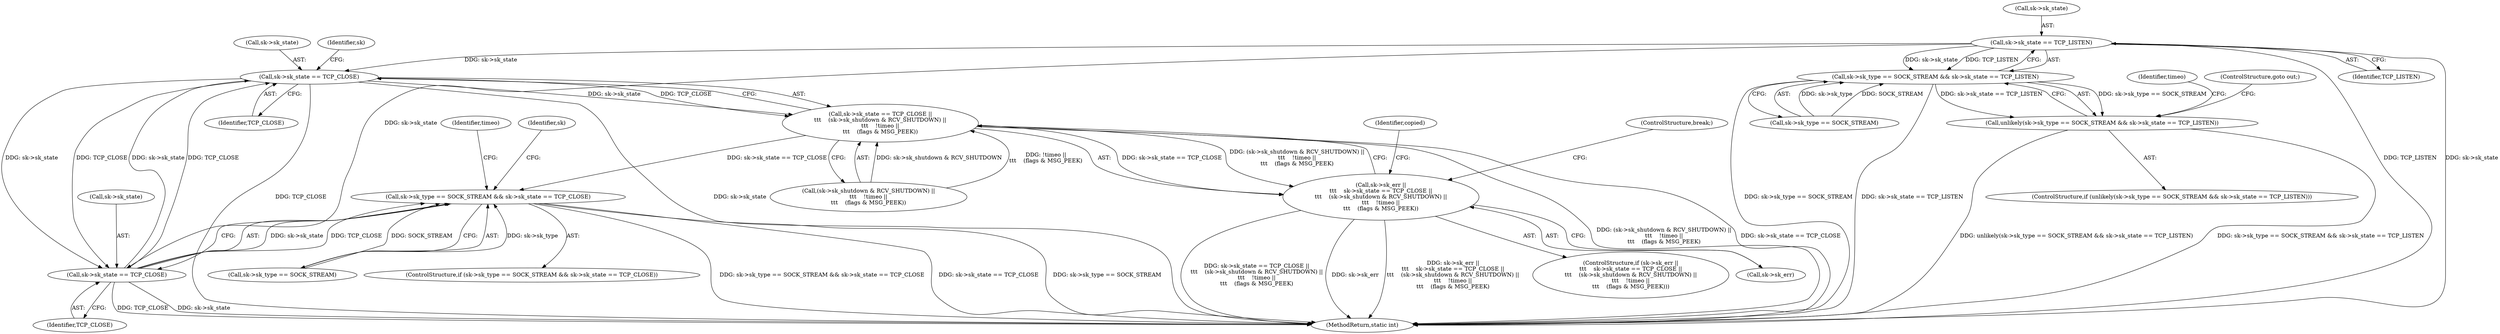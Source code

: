 digraph "0_linux_f3d3342602f8bcbf37d7c46641cb9bca7618eb1c_21@pointer" {
"1000173" [label="(Call,sk->sk_state == TCP_LISTEN)"];
"1000167" [label="(Call,sk->sk_type == SOCK_STREAM && sk->sk_state == TCP_LISTEN)"];
"1000166" [label="(Call,unlikely(sk->sk_type == SOCK_STREAM && sk->sk_state == TCP_LISTEN))"];
"1000270" [label="(Call,sk->sk_state == TCP_CLOSE)"];
"1000269" [label="(Call,sk->sk_state == TCP_CLOSE ||\n\t\t\t    (sk->sk_shutdown & RCV_SHUTDOWN) ||\n\t\t\t    !timeo ||\n\t\t\t    (flags & MSG_PEEK))"];
"1000265" [label="(Call,sk->sk_err ||\n\t\t\t    sk->sk_state == TCP_CLOSE ||\n\t\t\t    (sk->sk_shutdown & RCV_SHUTDOWN) ||\n\t\t\t    !timeo ||\n\t\t\t    (flags & MSG_PEEK))"];
"1000313" [label="(Call,sk->sk_type == SOCK_STREAM && sk->sk_state == TCP_CLOSE)"];
"1000319" [label="(Call,sk->sk_state == TCP_CLOSE)"];
"1000320" [label="(Call,sk->sk_state)"];
"1000180" [label="(Identifier,timeo)"];
"1000323" [label="(Identifier,TCP_CLOSE)"];
"1000314" [label="(Call,sk->sk_type == SOCK_STREAM)"];
"1000553" [label="(MethodReturn,static int)"];
"1000168" [label="(Call,sk->sk_type == SOCK_STREAM)"];
"1000348" [label="(Identifier,copied)"];
"1000265" [label="(Call,sk->sk_err ||\n\t\t\t    sk->sk_state == TCP_CLOSE ||\n\t\t\t    (sk->sk_shutdown & RCV_SHUTDOWN) ||\n\t\t\t    !timeo ||\n\t\t\t    (flags & MSG_PEEK))"];
"1000173" [label="(Call,sk->sk_state == TCP_LISTEN)"];
"1000319" [label="(Call,sk->sk_state == TCP_CLOSE)"];
"1000312" [label="(ControlStructure,if (sk->sk_type == SOCK_STREAM && sk->sk_state == TCP_CLOSE))"];
"1000266" [label="(Call,sk->sk_err)"];
"1000177" [label="(Identifier,TCP_LISTEN)"];
"1000270" [label="(Call,sk->sk_state == TCP_CLOSE)"];
"1000174" [label="(Call,sk->sk_state)"];
"1000275" [label="(Call,(sk->sk_shutdown & RCV_SHUTDOWN) ||\n\t\t\t    !timeo ||\n\t\t\t    (flags & MSG_PEEK))"];
"1000165" [label="(ControlStructure,if (unlikely(sk->sk_type == SOCK_STREAM && sk->sk_state == TCP_LISTEN)))"];
"1000274" [label="(Identifier,TCP_CLOSE)"];
"1000287" [label="(ControlStructure,break;)"];
"1000313" [label="(Call,sk->sk_type == SOCK_STREAM && sk->sk_state == TCP_CLOSE)"];
"1000339" [label="(Identifier,timeo)"];
"1000271" [label="(Call,sk->sk_state)"];
"1000178" [label="(ControlStructure,goto out;)"];
"1000167" [label="(Call,sk->sk_type == SOCK_STREAM && sk->sk_state == TCP_LISTEN)"];
"1000328" [label="(Identifier,sk)"];
"1000269" [label="(Call,sk->sk_state == TCP_CLOSE ||\n\t\t\t    (sk->sk_shutdown & RCV_SHUTDOWN) ||\n\t\t\t    !timeo ||\n\t\t\t    (flags & MSG_PEEK))"];
"1000264" [label="(ControlStructure,if (sk->sk_err ||\n\t\t\t    sk->sk_state == TCP_CLOSE ||\n\t\t\t    (sk->sk_shutdown & RCV_SHUTDOWN) ||\n\t\t\t    !timeo ||\n\t\t\t    (flags & MSG_PEEK)))"];
"1000278" [label="(Identifier,sk)"];
"1000166" [label="(Call,unlikely(sk->sk_type == SOCK_STREAM && sk->sk_state == TCP_LISTEN))"];
"1000173" -> "1000167"  [label="AST: "];
"1000173" -> "1000177"  [label="CFG: "];
"1000174" -> "1000173"  [label="AST: "];
"1000177" -> "1000173"  [label="AST: "];
"1000167" -> "1000173"  [label="CFG: "];
"1000173" -> "1000553"  [label="DDG: TCP_LISTEN"];
"1000173" -> "1000553"  [label="DDG: sk->sk_state"];
"1000173" -> "1000167"  [label="DDG: sk->sk_state"];
"1000173" -> "1000167"  [label="DDG: TCP_LISTEN"];
"1000173" -> "1000270"  [label="DDG: sk->sk_state"];
"1000173" -> "1000319"  [label="DDG: sk->sk_state"];
"1000167" -> "1000166"  [label="AST: "];
"1000167" -> "1000168"  [label="CFG: "];
"1000168" -> "1000167"  [label="AST: "];
"1000166" -> "1000167"  [label="CFG: "];
"1000167" -> "1000553"  [label="DDG: sk->sk_type == SOCK_STREAM"];
"1000167" -> "1000553"  [label="DDG: sk->sk_state == TCP_LISTEN"];
"1000167" -> "1000166"  [label="DDG: sk->sk_type == SOCK_STREAM"];
"1000167" -> "1000166"  [label="DDG: sk->sk_state == TCP_LISTEN"];
"1000168" -> "1000167"  [label="DDG: sk->sk_type"];
"1000168" -> "1000167"  [label="DDG: SOCK_STREAM"];
"1000166" -> "1000165"  [label="AST: "];
"1000178" -> "1000166"  [label="CFG: "];
"1000180" -> "1000166"  [label="CFG: "];
"1000166" -> "1000553"  [label="DDG: unlikely(sk->sk_type == SOCK_STREAM && sk->sk_state == TCP_LISTEN)"];
"1000166" -> "1000553"  [label="DDG: sk->sk_type == SOCK_STREAM && sk->sk_state == TCP_LISTEN"];
"1000270" -> "1000269"  [label="AST: "];
"1000270" -> "1000274"  [label="CFG: "];
"1000271" -> "1000270"  [label="AST: "];
"1000274" -> "1000270"  [label="AST: "];
"1000278" -> "1000270"  [label="CFG: "];
"1000269" -> "1000270"  [label="CFG: "];
"1000270" -> "1000553"  [label="DDG: TCP_CLOSE"];
"1000270" -> "1000553"  [label="DDG: sk->sk_state"];
"1000270" -> "1000269"  [label="DDG: sk->sk_state"];
"1000270" -> "1000269"  [label="DDG: TCP_CLOSE"];
"1000319" -> "1000270"  [label="DDG: sk->sk_state"];
"1000319" -> "1000270"  [label="DDG: TCP_CLOSE"];
"1000270" -> "1000319"  [label="DDG: sk->sk_state"];
"1000270" -> "1000319"  [label="DDG: TCP_CLOSE"];
"1000269" -> "1000265"  [label="AST: "];
"1000269" -> "1000275"  [label="CFG: "];
"1000275" -> "1000269"  [label="AST: "];
"1000265" -> "1000269"  [label="CFG: "];
"1000269" -> "1000553"  [label="DDG: (sk->sk_shutdown & RCV_SHUTDOWN) ||\n\t\t\t    !timeo ||\n\t\t\t    (flags & MSG_PEEK)"];
"1000269" -> "1000553"  [label="DDG: sk->sk_state == TCP_CLOSE"];
"1000269" -> "1000265"  [label="DDG: sk->sk_state == TCP_CLOSE"];
"1000269" -> "1000265"  [label="DDG: (sk->sk_shutdown & RCV_SHUTDOWN) ||\n\t\t\t    !timeo ||\n\t\t\t    (flags & MSG_PEEK)"];
"1000275" -> "1000269"  [label="DDG: sk->sk_shutdown & RCV_SHUTDOWN"];
"1000275" -> "1000269"  [label="DDG: !timeo ||\n\t\t\t    (flags & MSG_PEEK)"];
"1000269" -> "1000313"  [label="DDG: sk->sk_state == TCP_CLOSE"];
"1000265" -> "1000264"  [label="AST: "];
"1000265" -> "1000266"  [label="CFG: "];
"1000266" -> "1000265"  [label="AST: "];
"1000287" -> "1000265"  [label="CFG: "];
"1000348" -> "1000265"  [label="CFG: "];
"1000265" -> "1000553"  [label="DDG: sk->sk_err ||\n\t\t\t    sk->sk_state == TCP_CLOSE ||\n\t\t\t    (sk->sk_shutdown & RCV_SHUTDOWN) ||\n\t\t\t    !timeo ||\n\t\t\t    (flags & MSG_PEEK)"];
"1000265" -> "1000553"  [label="DDG: sk->sk_state == TCP_CLOSE ||\n\t\t\t    (sk->sk_shutdown & RCV_SHUTDOWN) ||\n\t\t\t    !timeo ||\n\t\t\t    (flags & MSG_PEEK)"];
"1000265" -> "1000553"  [label="DDG: sk->sk_err"];
"1000313" -> "1000312"  [label="AST: "];
"1000313" -> "1000314"  [label="CFG: "];
"1000313" -> "1000319"  [label="CFG: "];
"1000314" -> "1000313"  [label="AST: "];
"1000319" -> "1000313"  [label="AST: "];
"1000328" -> "1000313"  [label="CFG: "];
"1000339" -> "1000313"  [label="CFG: "];
"1000313" -> "1000553"  [label="DDG: sk->sk_type == SOCK_STREAM && sk->sk_state == TCP_CLOSE"];
"1000313" -> "1000553"  [label="DDG: sk->sk_state == TCP_CLOSE"];
"1000313" -> "1000553"  [label="DDG: sk->sk_type == SOCK_STREAM"];
"1000314" -> "1000313"  [label="DDG: sk->sk_type"];
"1000314" -> "1000313"  [label="DDG: SOCK_STREAM"];
"1000319" -> "1000313"  [label="DDG: sk->sk_state"];
"1000319" -> "1000313"  [label="DDG: TCP_CLOSE"];
"1000319" -> "1000323"  [label="CFG: "];
"1000320" -> "1000319"  [label="AST: "];
"1000323" -> "1000319"  [label="AST: "];
"1000319" -> "1000553"  [label="DDG: TCP_CLOSE"];
"1000319" -> "1000553"  [label="DDG: sk->sk_state"];
}
